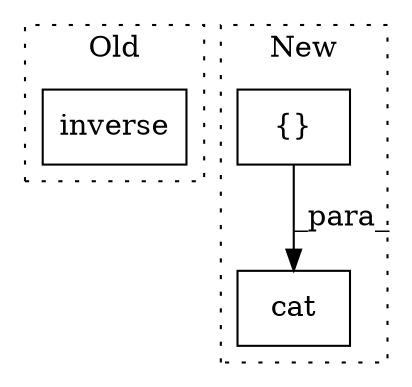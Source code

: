digraph G {
subgraph cluster0 {
1 [label="inverse" a="32" s="3082,3103" l="8,1" shape="box"];
label = "Old";
style="dotted";
}
subgraph cluster1 {
2 [label="cat" a="32" s="3736,3769" l="4,1" shape="box"];
3 [label="{}" a="4" s="3749,3765" l="1,1" shape="box"];
label = "New";
style="dotted";
}
3 -> 2 [label="_para_"];
}